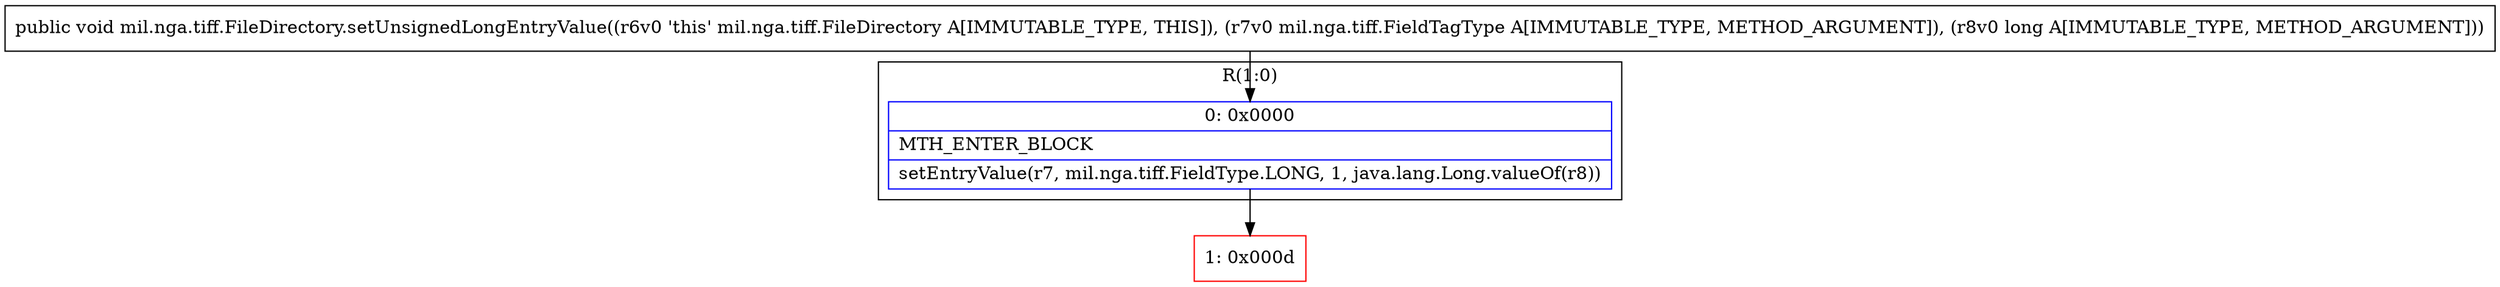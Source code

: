 digraph "CFG formil.nga.tiff.FileDirectory.setUnsignedLongEntryValue(Lmil\/nga\/tiff\/FieldTagType;J)V" {
subgraph cluster_Region_1100766703 {
label = "R(1:0)";
node [shape=record,color=blue];
Node_0 [shape=record,label="{0\:\ 0x0000|MTH_ENTER_BLOCK\l|setEntryValue(r7, mil.nga.tiff.FieldType.LONG, 1, java.lang.Long.valueOf(r8))\l}"];
}
Node_1 [shape=record,color=red,label="{1\:\ 0x000d}"];
MethodNode[shape=record,label="{public void mil.nga.tiff.FileDirectory.setUnsignedLongEntryValue((r6v0 'this' mil.nga.tiff.FileDirectory A[IMMUTABLE_TYPE, THIS]), (r7v0 mil.nga.tiff.FieldTagType A[IMMUTABLE_TYPE, METHOD_ARGUMENT]), (r8v0 long A[IMMUTABLE_TYPE, METHOD_ARGUMENT])) }"];
MethodNode -> Node_0;
Node_0 -> Node_1;
}

